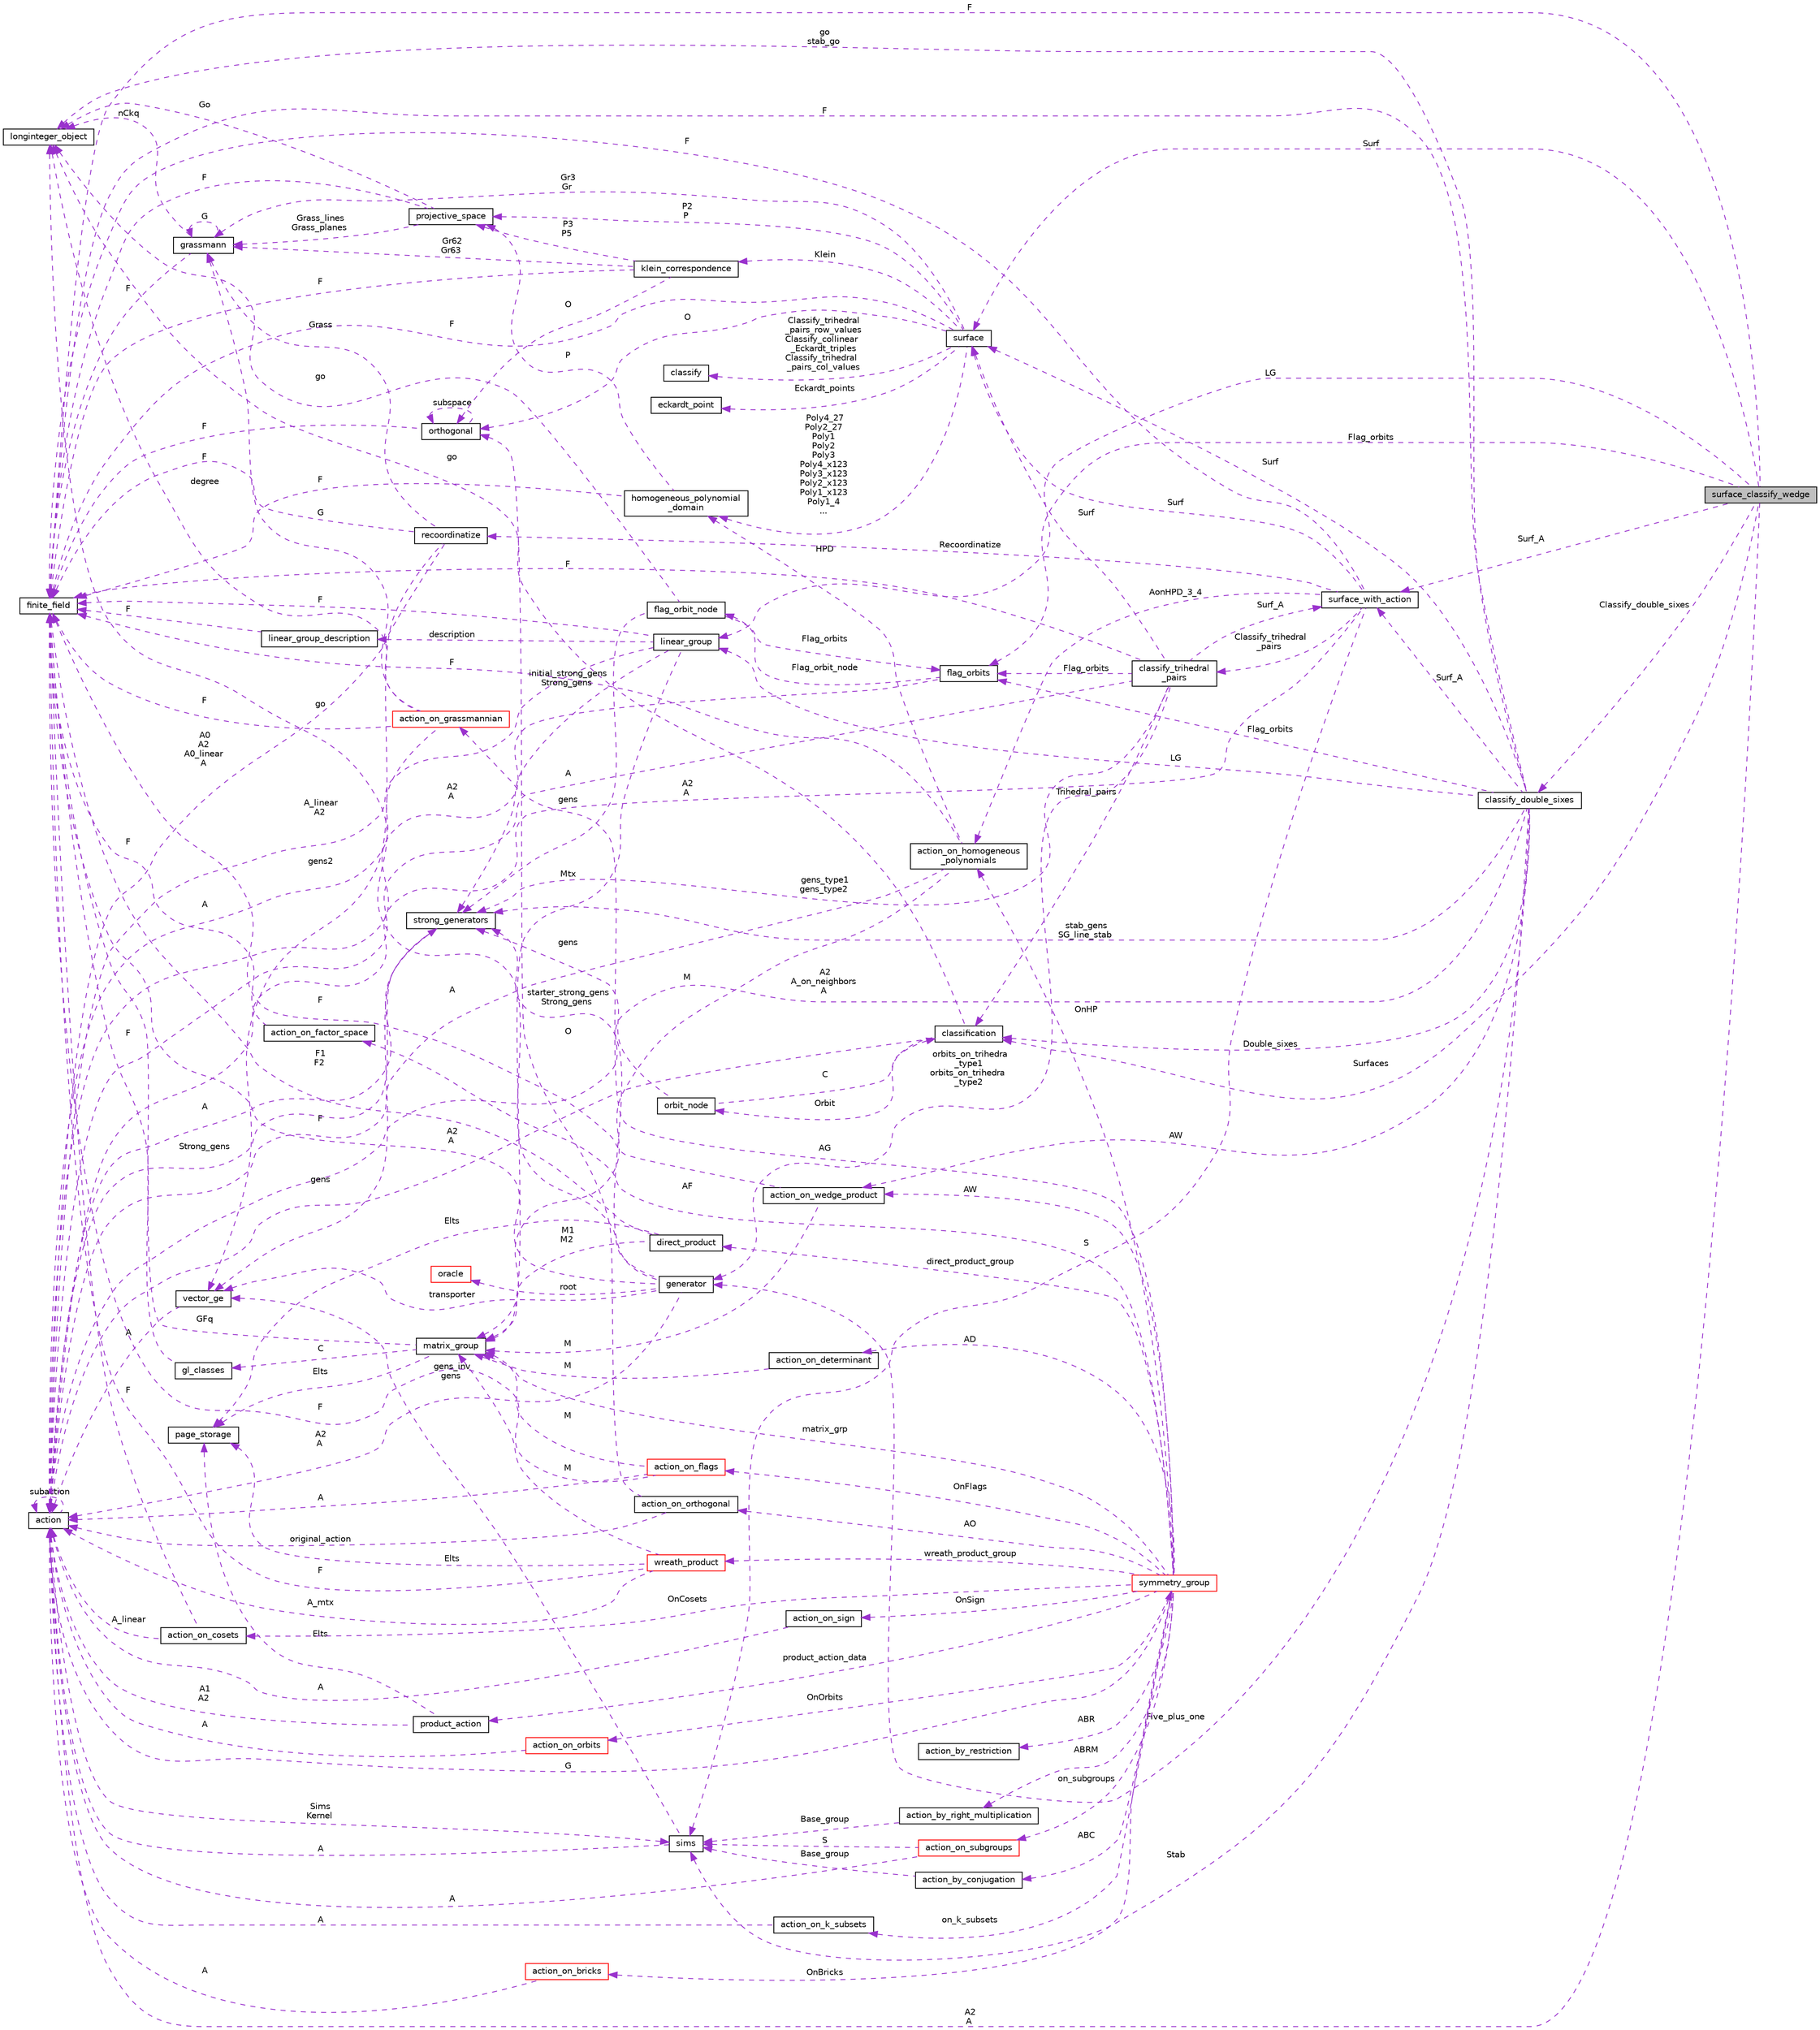 digraph "surface_classify_wedge"
{
  edge [fontname="Helvetica",fontsize="10",labelfontname="Helvetica",labelfontsize="10"];
  node [fontname="Helvetica",fontsize="10",shape=record];
  rankdir="LR";
  Node1 [label="surface_classify_wedge",height=0.2,width=0.4,color="black", fillcolor="grey75", style="filled", fontcolor="black"];
  Node2 -> Node1 [dir="back",color="darkorchid3",fontsize="10",style="dashed",label=" Classify_double_sixes" ,fontname="Helvetica"];
  Node2 [label="classify_double_sixes",height=0.2,width=0.4,color="black", fillcolor="white", style="filled",URL="$dd/d23/classclassify__double__sixes.html"];
  Node3 -> Node2 [dir="back",color="darkorchid3",fontsize="10",style="dashed",label=" Five_plus_one" ,fontname="Helvetica"];
  Node3 [label="generator",height=0.2,width=0.4,color="black", fillcolor="white", style="filled",URL="$d7/d73/classgenerator.html"];
  Node4 -> Node3 [dir="back",color="darkorchid3",fontsize="10",style="dashed",label=" go" ,fontname="Helvetica"];
  Node4 [label="longinteger_object",height=0.2,width=0.4,color="black", fillcolor="white", style="filled",URL="$dd/d7e/classlonginteger__object.html"];
  Node5 -> Node3 [dir="back",color="darkorchid3",fontsize="10",style="dashed",label=" A2\nA" ,fontname="Helvetica"];
  Node5 [label="action",height=0.2,width=0.4,color="black", fillcolor="white", style="filled",URL="$d2/d86/classaction.html"];
  Node6 -> Node5 [dir="back",color="darkorchid3",fontsize="10",style="dashed",label=" G" ,fontname="Helvetica"];
  Node6 [label="symmetry_group",height=0.2,width=0.4,color="red", fillcolor="white", style="filled",URL="$dd/d3b/unionsymmetry__group.html"];
  Node7 -> Node6 [dir="back",color="darkorchid3",fontsize="10",style="dashed",label=" product_action_data" ,fontname="Helvetica"];
  Node7 [label="product_action",height=0.2,width=0.4,color="black", fillcolor="white", style="filled",URL="$d8/d74/classproduct__action.html"];
  Node8 -> Node7 [dir="back",color="darkorchid3",fontsize="10",style="dashed",label=" Elts" ,fontname="Helvetica"];
  Node8 [label="page_storage",height=0.2,width=0.4,color="black", fillcolor="white", style="filled",URL="$dc/d72/classpage__storage.html"];
  Node5 -> Node7 [dir="back",color="darkorchid3",fontsize="10",style="dashed",label=" A1\nA2" ,fontname="Helvetica"];
  Node9 -> Node6 [dir="back",color="darkorchid3",fontsize="10",style="dashed",label=" ABR" ,fontname="Helvetica"];
  Node9 [label="action_by_restriction",height=0.2,width=0.4,color="black", fillcolor="white", style="filled",URL="$d1/d7e/classaction__by__restriction.html"];
  Node10 -> Node6 [dir="back",color="darkorchid3",fontsize="10",style="dashed",label=" OnFlags" ,fontname="Helvetica"];
  Node10 [label="action_on_flags",height=0.2,width=0.4,color="red", fillcolor="white", style="filled",URL="$dd/dc4/classaction__on__flags.html"];
  Node5 -> Node10 [dir="back",color="darkorchid3",fontsize="10",style="dashed",label=" A" ,fontname="Helvetica"];
  Node11 -> Node10 [dir="back",color="darkorchid3",fontsize="10",style="dashed",label=" M" ,fontname="Helvetica"];
  Node11 [label="matrix_group",height=0.2,width=0.4,color="black", fillcolor="white", style="filled",URL="$d3/ded/classmatrix__group.html"];
  Node8 -> Node11 [dir="back",color="darkorchid3",fontsize="10",style="dashed",label=" Elts" ,fontname="Helvetica"];
  Node12 -> Node11 [dir="back",color="darkorchid3",fontsize="10",style="dashed",label=" C" ,fontname="Helvetica"];
  Node12 [label="gl_classes",height=0.2,width=0.4,color="black", fillcolor="white", style="filled",URL="$d6/dab/classgl__classes.html"];
  Node13 -> Node12 [dir="back",color="darkorchid3",fontsize="10",style="dashed",label=" F" ,fontname="Helvetica"];
  Node13 [label="finite_field",height=0.2,width=0.4,color="black", fillcolor="white", style="filled",URL="$df/d5a/classfinite__field.html"];
  Node13 -> Node11 [dir="back",color="darkorchid3",fontsize="10",style="dashed",label=" GFq" ,fontname="Helvetica"];
  Node13 -> Node10 [dir="back",color="darkorchid3",fontsize="10",style="dashed",label=" F" ,fontname="Helvetica"];
  Node16 -> Node6 [dir="back",color="darkorchid3",fontsize="10",style="dashed",label=" AW" ,fontname="Helvetica"];
  Node16 [label="action_on_wedge_product",height=0.2,width=0.4,color="black", fillcolor="white", style="filled",URL="$d0/deb/classaction__on__wedge__product.html"];
  Node11 -> Node16 [dir="back",color="darkorchid3",fontsize="10",style="dashed",label=" M" ,fontname="Helvetica"];
  Node13 -> Node16 [dir="back",color="darkorchid3",fontsize="10",style="dashed",label=" F" ,fontname="Helvetica"];
  Node17 -> Node6 [dir="back",color="darkorchid3",fontsize="10",style="dashed",label=" AF" ,fontname="Helvetica"];
  Node17 [label="action_on_factor_space",height=0.2,width=0.4,color="black", fillcolor="white", style="filled",URL="$d5/d25/classaction__on__factor__space.html"];
  Node13 -> Node17 [dir="back",color="darkorchid3",fontsize="10",style="dashed",label=" F" ,fontname="Helvetica"];
  Node18 -> Node6 [dir="back",color="darkorchid3",fontsize="10",style="dashed",label=" OnCosets" ,fontname="Helvetica"];
  Node18 [label="action_on_cosets",height=0.2,width=0.4,color="black", fillcolor="white", style="filled",URL="$d3/d72/classaction__on__cosets.html"];
  Node5 -> Node18 [dir="back",color="darkorchid3",fontsize="10",style="dashed",label=" A_linear" ,fontname="Helvetica"];
  Node13 -> Node18 [dir="back",color="darkorchid3",fontsize="10",style="dashed",label=" F" ,fontname="Helvetica"];
  Node19 -> Node6 [dir="back",color="darkorchid3",fontsize="10",style="dashed",label=" AO" ,fontname="Helvetica"];
  Node19 [label="action_on_orthogonal",height=0.2,width=0.4,color="black", fillcolor="white", style="filled",URL="$dc/d87/classaction__on__orthogonal.html"];
  Node5 -> Node19 [dir="back",color="darkorchid3",fontsize="10",style="dashed",label=" original_action" ,fontname="Helvetica"];
  Node20 -> Node19 [dir="back",color="darkorchid3",fontsize="10",style="dashed",label=" O" ,fontname="Helvetica"];
  Node20 [label="orthogonal",height=0.2,width=0.4,color="black", fillcolor="white", style="filled",URL="$d7/daa/classorthogonal.html"];
  Node20 -> Node20 [dir="back",color="darkorchid3",fontsize="10",style="dashed",label=" subspace" ,fontname="Helvetica"];
  Node13 -> Node20 [dir="back",color="darkorchid3",fontsize="10",style="dashed",label=" F" ,fontname="Helvetica"];
  Node21 -> Node6 [dir="back",color="darkorchid3",fontsize="10",style="dashed",label=" AG" ,fontname="Helvetica"];
  Node21 [label="action_on_grassmannian",height=0.2,width=0.4,color="red", fillcolor="white", style="filled",URL="$d9/ddf/classaction__on__grassmannian.html"];
  Node4 -> Node21 [dir="back",color="darkorchid3",fontsize="10",style="dashed",label=" degree" ,fontname="Helvetica"];
  Node5 -> Node21 [dir="back",color="darkorchid3",fontsize="10",style="dashed",label=" A" ,fontname="Helvetica"];
  Node15 -> Node21 [dir="back",color="darkorchid3",fontsize="10",style="dashed",label=" G" ,fontname="Helvetica"];
  Node15 [label="grassmann",height=0.2,width=0.4,color="black", fillcolor="white", style="filled",URL="$df/d02/classgrassmann.html"];
  Node4 -> Node15 [dir="back",color="darkorchid3",fontsize="10",style="dashed",label=" nCkq" ,fontname="Helvetica"];
  Node15 -> Node15 [dir="back",color="darkorchid3",fontsize="10",style="dashed",label=" G" ,fontname="Helvetica"];
  Node13 -> Node15 [dir="back",color="darkorchid3",fontsize="10",style="dashed",label=" F" ,fontname="Helvetica"];
  Node13 -> Node21 [dir="back",color="darkorchid3",fontsize="10",style="dashed",label=" F" ,fontname="Helvetica"];
  Node23 -> Node6 [dir="back",color="darkorchid3",fontsize="10",style="dashed",label=" OnHP" ,fontname="Helvetica"];
  Node23 [label="action_on_homogeneous\l_polynomials",height=0.2,width=0.4,color="black", fillcolor="white", style="filled",URL="$d5/dd4/classaction__on__homogeneous__polynomials.html"];
  Node5 -> Node23 [dir="back",color="darkorchid3",fontsize="10",style="dashed",label=" A" ,fontname="Helvetica"];
  Node11 -> Node23 [dir="back",color="darkorchid3",fontsize="10",style="dashed",label=" M" ,fontname="Helvetica"];
  Node13 -> Node23 [dir="back",color="darkorchid3",fontsize="10",style="dashed",label=" F" ,fontname="Helvetica"];
  Node24 -> Node23 [dir="back",color="darkorchid3",fontsize="10",style="dashed",label=" HPD" ,fontname="Helvetica"];
  Node24 [label="homogeneous_polynomial\l_domain",height=0.2,width=0.4,color="black", fillcolor="white", style="filled",URL="$d2/da7/classhomogeneous__polynomial__domain.html"];
  Node25 -> Node24 [dir="back",color="darkorchid3",fontsize="10",style="dashed",label=" P" ,fontname="Helvetica"];
  Node25 [label="projective_space",height=0.2,width=0.4,color="black", fillcolor="white", style="filled",URL="$d2/d17/classprojective__space.html"];
  Node4 -> Node25 [dir="back",color="darkorchid3",fontsize="10",style="dashed",label=" Go" ,fontname="Helvetica"];
  Node13 -> Node25 [dir="back",color="darkorchid3",fontsize="10",style="dashed",label=" F" ,fontname="Helvetica"];
  Node15 -> Node25 [dir="back",color="darkorchid3",fontsize="10",style="dashed",label=" Grass_lines\nGrass_planes" ,fontname="Helvetica"];
  Node13 -> Node24 [dir="back",color="darkorchid3",fontsize="10",style="dashed",label=" F" ,fontname="Helvetica"];
  Node26 -> Node6 [dir="back",color="darkorchid3",fontsize="10",style="dashed",label=" OnOrbits" ,fontname="Helvetica"];
  Node26 [label="action_on_orbits",height=0.2,width=0.4,color="red", fillcolor="white", style="filled",URL="$da/d89/classaction__on__orbits.html"];
  Node5 -> Node26 [dir="back",color="darkorchid3",fontsize="10",style="dashed",label=" A" ,fontname="Helvetica"];
  Node29 -> Node6 [dir="back",color="darkorchid3",fontsize="10",style="dashed",label=" AD" ,fontname="Helvetica"];
  Node29 [label="action_on_determinant",height=0.2,width=0.4,color="black", fillcolor="white", style="filled",URL="$d4/d32/classaction__on__determinant.html"];
  Node11 -> Node29 [dir="back",color="darkorchid3",fontsize="10",style="dashed",label=" M" ,fontname="Helvetica"];
  Node30 -> Node6 [dir="back",color="darkorchid3",fontsize="10",style="dashed",label=" on_k_subsets" ,fontname="Helvetica"];
  Node30 [label="action_on_k_subsets",height=0.2,width=0.4,color="black", fillcolor="white", style="filled",URL="$d3/d04/classaction__on__k__subsets.html"];
  Node5 -> Node30 [dir="back",color="darkorchid3",fontsize="10",style="dashed",label=" A" ,fontname="Helvetica"];
  Node31 -> Node6 [dir="back",color="darkorchid3",fontsize="10",style="dashed",label=" wreath_product_group" ,fontname="Helvetica"];
  Node31 [label="wreath_product",height=0.2,width=0.4,color="red", fillcolor="white", style="filled",URL="$d8/dfa/classwreath__product.html"];
  Node8 -> Node31 [dir="back",color="darkorchid3",fontsize="10",style="dashed",label=" Elts" ,fontname="Helvetica"];
  Node5 -> Node31 [dir="back",color="darkorchid3",fontsize="10",style="dashed",label=" A_mtx" ,fontname="Helvetica"];
  Node11 -> Node31 [dir="back",color="darkorchid3",fontsize="10",style="dashed",label=" M" ,fontname="Helvetica"];
  Node13 -> Node31 [dir="back",color="darkorchid3",fontsize="10",style="dashed",label=" F" ,fontname="Helvetica"];
  Node33 -> Node6 [dir="back",color="darkorchid3",fontsize="10",style="dashed",label=" on_subgroups" ,fontname="Helvetica"];
  Node33 [label="action_on_subgroups",height=0.2,width=0.4,color="red", fillcolor="white", style="filled",URL="$d6/da4/classaction__on__subgroups.html"];
  Node5 -> Node33 [dir="back",color="darkorchid3",fontsize="10",style="dashed",label=" A" ,fontname="Helvetica"];
  Node35 -> Node33 [dir="back",color="darkorchid3",fontsize="10",style="dashed",label=" S" ,fontname="Helvetica"];
  Node35 [label="sims",height=0.2,width=0.4,color="black", fillcolor="white", style="filled",URL="$d9/df3/classsims.html"];
  Node5 -> Node35 [dir="back",color="darkorchid3",fontsize="10",style="dashed",label=" A" ,fontname="Helvetica"];
  Node28 -> Node35 [dir="back",color="darkorchid3",fontsize="10",style="dashed",label=" gens_inv\ngens" ,fontname="Helvetica"];
  Node28 [label="vector_ge",height=0.2,width=0.4,color="black", fillcolor="white", style="filled",URL="$d4/d6e/classvector__ge.html"];
  Node5 -> Node28 [dir="back",color="darkorchid3",fontsize="10",style="dashed",label=" A" ,fontname="Helvetica"];
  Node11 -> Node6 [dir="back",color="darkorchid3",fontsize="10",style="dashed",label=" matrix_grp" ,fontname="Helvetica"];
  Node36 -> Node6 [dir="back",color="darkorchid3",fontsize="10",style="dashed",label=" ABRM" ,fontname="Helvetica"];
  Node36 [label="action_by_right_multiplication",height=0.2,width=0.4,color="black", fillcolor="white", style="filled",URL="$d5/daa/classaction__by__right__multiplication.html"];
  Node35 -> Node36 [dir="back",color="darkorchid3",fontsize="10",style="dashed",label=" Base_group" ,fontname="Helvetica"];
  Node37 -> Node6 [dir="back",color="darkorchid3",fontsize="10",style="dashed",label=" direct_product_group" ,fontname="Helvetica"];
  Node37 [label="direct_product",height=0.2,width=0.4,color="black", fillcolor="white", style="filled",URL="$dc/daf/classdirect__product.html"];
  Node8 -> Node37 [dir="back",color="darkorchid3",fontsize="10",style="dashed",label=" Elts" ,fontname="Helvetica"];
  Node11 -> Node37 [dir="back",color="darkorchid3",fontsize="10",style="dashed",label=" M1\nM2" ,fontname="Helvetica"];
  Node13 -> Node37 [dir="back",color="darkorchid3",fontsize="10",style="dashed",label=" F1\nF2" ,fontname="Helvetica"];
  Node38 -> Node6 [dir="back",color="darkorchid3",fontsize="10",style="dashed",label=" OnBricks" ,fontname="Helvetica"];
  Node38 [label="action_on_bricks",height=0.2,width=0.4,color="red", fillcolor="white", style="filled",URL="$de/d56/classaction__on__bricks.html"];
  Node5 -> Node38 [dir="back",color="darkorchid3",fontsize="10",style="dashed",label=" A" ,fontname="Helvetica"];
  Node40 -> Node6 [dir="back",color="darkorchid3",fontsize="10",style="dashed",label=" ABC" ,fontname="Helvetica"];
  Node40 [label="action_by_conjugation",height=0.2,width=0.4,color="black", fillcolor="white", style="filled",URL="$d3/dda/classaction__by__conjugation.html"];
  Node35 -> Node40 [dir="back",color="darkorchid3",fontsize="10",style="dashed",label=" Base_group" ,fontname="Helvetica"];
  Node41 -> Node6 [dir="back",color="darkorchid3",fontsize="10",style="dashed",label=" OnSign" ,fontname="Helvetica"];
  Node41 [label="action_on_sign",height=0.2,width=0.4,color="black", fillcolor="white", style="filled",URL="$da/d06/classaction__on__sign.html"];
  Node5 -> Node41 [dir="back",color="darkorchid3",fontsize="10",style="dashed",label=" A" ,fontname="Helvetica"];
  Node5 -> Node5 [dir="back",color="darkorchid3",fontsize="10",style="dashed",label=" subaction" ,fontname="Helvetica"];
  Node49 -> Node5 [dir="back",color="darkorchid3",fontsize="10",style="dashed",label=" Strong_gens" ,fontname="Helvetica"];
  Node49 [label="strong_generators",height=0.2,width=0.4,color="black", fillcolor="white", style="filled",URL="$dc/d09/classstrong__generators.html"];
  Node5 -> Node49 [dir="back",color="darkorchid3",fontsize="10",style="dashed",label=" A" ,fontname="Helvetica"];
  Node28 -> Node49 [dir="back",color="darkorchid3",fontsize="10",style="dashed",label=" gens" ,fontname="Helvetica"];
  Node35 -> Node5 [dir="back",color="darkorchid3",fontsize="10",style="dashed",label=" Sims\nKernel" ,fontname="Helvetica"];
  Node28 -> Node3 [dir="back",color="darkorchid3",fontsize="10",style="dashed",label=" transporter" ,fontname="Helvetica"];
  Node49 -> Node3 [dir="back",color="darkorchid3",fontsize="10",style="dashed",label=" starter_strong_gens\nStrong_gens" ,fontname="Helvetica"];
  Node13 -> Node3 [dir="back",color="darkorchid3",fontsize="10",style="dashed",label=" F" ,fontname="Helvetica"];
  Node50 -> Node3 [dir="back",color="darkorchid3",fontsize="10",style="dashed",label=" root" ,fontname="Helvetica"];
  Node50 [label="oracle",height=0.2,width=0.4,color="red", fillcolor="white", style="filled",URL="$d7/da7/classoracle.html"];
  Node16 -> Node2 [dir="back",color="darkorchid3",fontsize="10",style="dashed",label=" AW" ,fontname="Helvetica"];
  Node52 -> Node2 [dir="back",color="darkorchid3",fontsize="10",style="dashed",label=" Flag_orbits" ,fontname="Helvetica"];
  Node52 [label="flag_orbits",height=0.2,width=0.4,color="black", fillcolor="white", style="filled",URL="$d4/d77/classflag__orbits.html"];
  Node53 -> Node52 [dir="back",color="darkorchid3",fontsize="10",style="dashed",label=" Flag_orbit_node" ,fontname="Helvetica"];
  Node53 [label="flag_orbit_node",height=0.2,width=0.4,color="black", fillcolor="white", style="filled",URL="$df/dd1/classflag__orbit__node.html"];
  Node4 -> Node53 [dir="back",color="darkorchid3",fontsize="10",style="dashed",label=" go" ,fontname="Helvetica"];
  Node52 -> Node53 [dir="back",color="darkorchid3",fontsize="10",style="dashed",label=" Flag_orbits" ,fontname="Helvetica"];
  Node49 -> Node53 [dir="back",color="darkorchid3",fontsize="10",style="dashed",label=" gens" ,fontname="Helvetica"];
  Node5 -> Node52 [dir="back",color="darkorchid3",fontsize="10",style="dashed",label=" A2\nA" ,fontname="Helvetica"];
  Node4 -> Node2 [dir="back",color="darkorchid3",fontsize="10",style="dashed",label=" go\nstab_go" ,fontname="Helvetica"];
  Node54 -> Node2 [dir="back",color="darkorchid3",fontsize="10",style="dashed",label=" LG" ,fontname="Helvetica"];
  Node54 [label="linear_group",height=0.2,width=0.4,color="black", fillcolor="white", style="filled",URL="$df/d5a/classlinear__group.html"];
  Node55 -> Node54 [dir="back",color="darkorchid3",fontsize="10",style="dashed",label=" description" ,fontname="Helvetica"];
  Node55 [label="linear_group_description",height=0.2,width=0.4,color="black", fillcolor="white", style="filled",URL="$d9/dca/classlinear__group__description.html"];
  Node13 -> Node55 [dir="back",color="darkorchid3",fontsize="10",style="dashed",label=" F" ,fontname="Helvetica"];
  Node5 -> Node54 [dir="back",color="darkorchid3",fontsize="10",style="dashed",label=" A_linear\nA2" ,fontname="Helvetica"];
  Node11 -> Node54 [dir="back",color="darkorchid3",fontsize="10",style="dashed",label=" Mtx" ,fontname="Helvetica"];
  Node49 -> Node54 [dir="back",color="darkorchid3",fontsize="10",style="dashed",label=" initial_strong_gens\nStrong_gens" ,fontname="Helvetica"];
  Node13 -> Node54 [dir="back",color="darkorchid3",fontsize="10",style="dashed",label=" F" ,fontname="Helvetica"];
  Node5 -> Node2 [dir="back",color="darkorchid3",fontsize="10",style="dashed",label=" A2\nA_on_neighbors\nA" ,fontname="Helvetica"];
  Node56 -> Node2 [dir="back",color="darkorchid3",fontsize="10",style="dashed",label=" Surf" ,fontname="Helvetica"];
  Node56 [label="surface",height=0.2,width=0.4,color="black", fillcolor="white", style="filled",URL="$d5/d88/classsurface.html"];
  Node57 -> Node56 [dir="back",color="darkorchid3",fontsize="10",style="dashed",label=" Classify_trihedral\l_pairs_row_values\nClassify_collinear\l_Eckardt_triples\nClassify_trihedral\l_pairs_col_values" ,fontname="Helvetica"];
  Node57 [label="classify",height=0.2,width=0.4,color="black", fillcolor="white", style="filled",URL="$d9/d43/classclassify.html"];
  Node58 -> Node56 [dir="back",color="darkorchid3",fontsize="10",style="dashed",label=" Eckardt_points" ,fontname="Helvetica"];
  Node58 [label="eckardt_point",height=0.2,width=0.4,color="black", fillcolor="white", style="filled",URL="$d6/d2e/classeckardt__point.html"];
  Node20 -> Node56 [dir="back",color="darkorchid3",fontsize="10",style="dashed",label=" O" ,fontname="Helvetica"];
  Node25 -> Node56 [dir="back",color="darkorchid3",fontsize="10",style="dashed",label=" P2\nP" ,fontname="Helvetica"];
  Node59 -> Node56 [dir="back",color="darkorchid3",fontsize="10",style="dashed",label=" Klein" ,fontname="Helvetica"];
  Node59 [label="klein_correspondence",height=0.2,width=0.4,color="black", fillcolor="white", style="filled",URL="$d7/d99/classklein__correspondence.html"];
  Node20 -> Node59 [dir="back",color="darkorchid3",fontsize="10",style="dashed",label=" O" ,fontname="Helvetica"];
  Node25 -> Node59 [dir="back",color="darkorchid3",fontsize="10",style="dashed",label=" P3\nP5" ,fontname="Helvetica"];
  Node15 -> Node59 [dir="back",color="darkorchid3",fontsize="10",style="dashed",label=" Gr62\nGr63" ,fontname="Helvetica"];
  Node13 -> Node59 [dir="back",color="darkorchid3",fontsize="10",style="dashed",label=" F" ,fontname="Helvetica"];
  Node15 -> Node56 [dir="back",color="darkorchid3",fontsize="10",style="dashed",label=" Gr3\nGr" ,fontname="Helvetica"];
  Node13 -> Node56 [dir="back",color="darkorchid3",fontsize="10",style="dashed",label=" F" ,fontname="Helvetica"];
  Node24 -> Node56 [dir="back",color="darkorchid3",fontsize="10",style="dashed",label=" Poly4_27\nPoly2_27\nPoly1\nPoly2\nPoly3\nPoly4_x123\nPoly3_x123\nPoly2_x123\nPoly1_x123\nPoly1_4\n..." ,fontname="Helvetica"];
  Node60 -> Node2 [dir="back",color="darkorchid3",fontsize="10",style="dashed",label=" Double_sixes" ,fontname="Helvetica"];
  Node60 [label="classification",height=0.2,width=0.4,color="black", fillcolor="white", style="filled",URL="$d0/dff/classclassification.html"];
  Node4 -> Node60 [dir="back",color="darkorchid3",fontsize="10",style="dashed",label=" go" ,fontname="Helvetica"];
  Node61 -> Node60 [dir="back",color="darkorchid3",fontsize="10",style="dashed",label=" Orbit" ,fontname="Helvetica"];
  Node61 [label="orbit_node",height=0.2,width=0.4,color="black", fillcolor="white", style="filled",URL="$de/df0/classorbit__node.html"];
  Node49 -> Node61 [dir="back",color="darkorchid3",fontsize="10",style="dashed",label=" gens" ,fontname="Helvetica"];
  Node60 -> Node61 [dir="back",color="darkorchid3",fontsize="10",style="dashed",label=" C" ,fontname="Helvetica"];
  Node5 -> Node60 [dir="back",color="darkorchid3",fontsize="10",style="dashed",label=" A2\nA" ,fontname="Helvetica"];
  Node49 -> Node2 [dir="back",color="darkorchid3",fontsize="10",style="dashed",label=" stab_gens\nSG_line_stab" ,fontname="Helvetica"];
  Node35 -> Node2 [dir="back",color="darkorchid3",fontsize="10",style="dashed",label=" Stab" ,fontname="Helvetica"];
  Node62 -> Node2 [dir="back",color="darkorchid3",fontsize="10",style="dashed",label=" Surf_A" ,fontname="Helvetica"];
  Node62 [label="surface_with_action",height=0.2,width=0.4,color="black", fillcolor="white", style="filled",URL="$d8/df9/classsurface__with__action.html"];
  Node63 -> Node62 [dir="back",color="darkorchid3",fontsize="10",style="dashed",label=" Classify_trihedral\l_pairs" ,fontname="Helvetica"];
  Node63 [label="classify_trihedral\l_pairs",height=0.2,width=0.4,color="black", fillcolor="white", style="filled",URL="$d1/d21/classclassify__trihedral__pairs.html"];
  Node3 -> Node63 [dir="back",color="darkorchid3",fontsize="10",style="dashed",label=" orbits_on_trihedra\l_type1\norbits_on_trihedra\l_type2" ,fontname="Helvetica"];
  Node52 -> Node63 [dir="back",color="darkorchid3",fontsize="10",style="dashed",label=" Flag_orbits" ,fontname="Helvetica"];
  Node5 -> Node63 [dir="back",color="darkorchid3",fontsize="10",style="dashed",label=" A" ,fontname="Helvetica"];
  Node56 -> Node63 [dir="back",color="darkorchid3",fontsize="10",style="dashed",label=" Surf" ,fontname="Helvetica"];
  Node60 -> Node63 [dir="back",color="darkorchid3",fontsize="10",style="dashed",label=" Trihedral_pairs" ,fontname="Helvetica"];
  Node49 -> Node63 [dir="back",color="darkorchid3",fontsize="10",style="dashed",label=" gens_type1\ngens_type2" ,fontname="Helvetica"];
  Node62 -> Node63 [dir="back",color="darkorchid3",fontsize="10",style="dashed",label=" Surf_A" ,fontname="Helvetica"];
  Node13 -> Node63 [dir="back",color="darkorchid3",fontsize="10",style="dashed",label=" F" ,fontname="Helvetica"];
  Node5 -> Node62 [dir="back",color="darkorchid3",fontsize="10",style="dashed",label=" A2\nA" ,fontname="Helvetica"];
  Node23 -> Node62 [dir="back",color="darkorchid3",fontsize="10",style="dashed",label=" AonHPD_3_4" ,fontname="Helvetica"];
  Node56 -> Node62 [dir="back",color="darkorchid3",fontsize="10",style="dashed",label=" Surf" ,fontname="Helvetica"];
  Node64 -> Node62 [dir="back",color="darkorchid3",fontsize="10",style="dashed",label=" Recoordinatize" ,fontname="Helvetica"];
  Node64 [label="recoordinatize",height=0.2,width=0.4,color="black", fillcolor="white", style="filled",URL="$d3/d3c/classrecoordinatize.html"];
  Node5 -> Node64 [dir="back",color="darkorchid3",fontsize="10",style="dashed",label=" A0\nA2\nA0_linear\nA" ,fontname="Helvetica"];
  Node28 -> Node64 [dir="back",color="darkorchid3",fontsize="10",style="dashed",label=" gens2" ,fontname="Helvetica"];
  Node13 -> Node64 [dir="back",color="darkorchid3",fontsize="10",style="dashed",label=" F" ,fontname="Helvetica"];
  Node15 -> Node64 [dir="back",color="darkorchid3",fontsize="10",style="dashed",label=" Grass" ,fontname="Helvetica"];
  Node35 -> Node62 [dir="back",color="darkorchid3",fontsize="10",style="dashed",label=" S" ,fontname="Helvetica"];
  Node13 -> Node62 [dir="back",color="darkorchid3",fontsize="10",style="dashed",label=" F" ,fontname="Helvetica"];
  Node13 -> Node2 [dir="back",color="darkorchid3",fontsize="10",style="dashed",label=" F" ,fontname="Helvetica"];
  Node52 -> Node1 [dir="back",color="darkorchid3",fontsize="10",style="dashed",label=" Flag_orbits" ,fontname="Helvetica"];
  Node54 -> Node1 [dir="back",color="darkorchid3",fontsize="10",style="dashed",label=" LG" ,fontname="Helvetica"];
  Node5 -> Node1 [dir="back",color="darkorchid3",fontsize="10",style="dashed",label=" A2\nA" ,fontname="Helvetica"];
  Node56 -> Node1 [dir="back",color="darkorchid3",fontsize="10",style="dashed",label=" Surf" ,fontname="Helvetica"];
  Node60 -> Node1 [dir="back",color="darkorchid3",fontsize="10",style="dashed",label=" Surfaces" ,fontname="Helvetica"];
  Node62 -> Node1 [dir="back",color="darkorchid3",fontsize="10",style="dashed",label=" Surf_A" ,fontname="Helvetica"];
  Node13 -> Node1 [dir="back",color="darkorchid3",fontsize="10",style="dashed",label=" F" ,fontname="Helvetica"];
}

